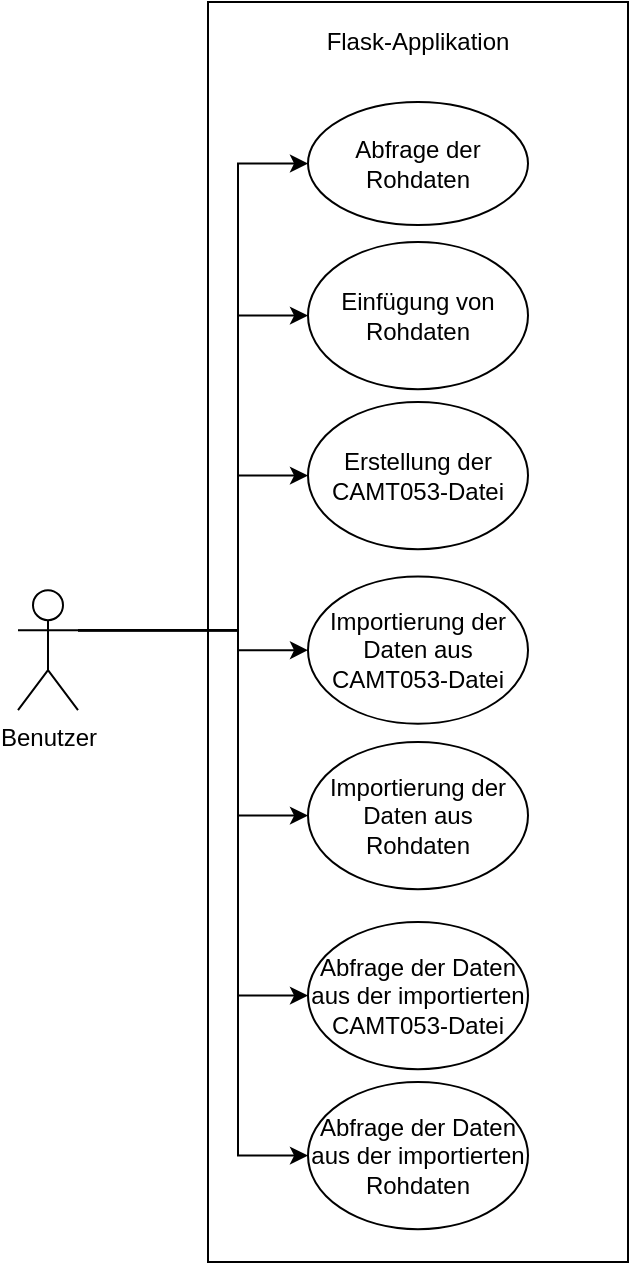 <mxfile version="21.2.9" type="github">
  <diagram id="lBMWa9uyf9dHduqDXFlB" name="Seite-1">
    <mxGraphModel dx="1436" dy="818" grid="1" gridSize="10" guides="1" tooltips="1" connect="1" arrows="1" fold="1" page="1" pageScale="1" pageWidth="827" pageHeight="1169" math="0" shadow="0">
      <root>
        <mxCell id="0" />
        <mxCell id="1" parent="0" />
        <mxCell id="_1GSaqV042yr8uf1ESIo-6" value="" style="whiteSpace=wrap;html=1;" parent="1" vertex="1">
          <mxGeometry x="285" y="60" width="210" height="630" as="geometry" />
        </mxCell>
        <mxCell id="G9xZjbPxHcBFBpDWq9VD-9" style="edgeStyle=orthogonalEdgeStyle;rounded=0;orthogonalLoop=1;jettySize=auto;html=1;exitX=1;exitY=0.333;exitDx=0;exitDy=0;exitPerimeter=0;entryX=0;entryY=0.5;entryDx=0;entryDy=0;" edge="1" parent="1" source="_1GSaqV042yr8uf1ESIo-1" target="_1GSaqV042yr8uf1ESIo-8">
          <mxGeometry relative="1" as="geometry">
            <Array as="points">
              <mxPoint x="300" y="374" />
              <mxPoint x="300" y="141" />
            </Array>
          </mxGeometry>
        </mxCell>
        <mxCell id="G9xZjbPxHcBFBpDWq9VD-10" style="edgeStyle=orthogonalEdgeStyle;rounded=0;orthogonalLoop=1;jettySize=auto;html=1;exitX=1;exitY=0.333;exitDx=0;exitDy=0;exitPerimeter=0;entryX=0;entryY=0.5;entryDx=0;entryDy=0;" edge="1" parent="1" source="_1GSaqV042yr8uf1ESIo-1" target="_1GSaqV042yr8uf1ESIo-9">
          <mxGeometry relative="1" as="geometry">
            <Array as="points">
              <mxPoint x="300" y="374" />
              <mxPoint x="300" y="217" />
            </Array>
          </mxGeometry>
        </mxCell>
        <mxCell id="G9xZjbPxHcBFBpDWq9VD-11" style="edgeStyle=orthogonalEdgeStyle;rounded=0;orthogonalLoop=1;jettySize=auto;html=1;exitX=1;exitY=0.333;exitDx=0;exitDy=0;exitPerimeter=0;entryX=0;entryY=0.5;entryDx=0;entryDy=0;" edge="1" parent="1" source="_1GSaqV042yr8uf1ESIo-1" target="_1GSaqV042yr8uf1ESIo-10">
          <mxGeometry relative="1" as="geometry">
            <Array as="points">
              <mxPoint x="300" y="374" />
              <mxPoint x="300" y="297" />
            </Array>
          </mxGeometry>
        </mxCell>
        <mxCell id="G9xZjbPxHcBFBpDWq9VD-13" style="edgeStyle=orthogonalEdgeStyle;rounded=0;orthogonalLoop=1;jettySize=auto;html=1;exitX=1;exitY=0.333;exitDx=0;exitDy=0;exitPerimeter=0;entryX=0;entryY=0.5;entryDx=0;entryDy=0;" edge="1" parent="1" source="_1GSaqV042yr8uf1ESIo-1" target="_1GSaqV042yr8uf1ESIo-12">
          <mxGeometry relative="1" as="geometry">
            <Array as="points">
              <mxPoint x="300" y="374" />
              <mxPoint x="300" y="467" />
            </Array>
          </mxGeometry>
        </mxCell>
        <mxCell id="G9xZjbPxHcBFBpDWq9VD-14" style="edgeStyle=orthogonalEdgeStyle;rounded=0;orthogonalLoop=1;jettySize=auto;html=1;exitX=1;exitY=0.333;exitDx=0;exitDy=0;exitPerimeter=0;entryX=0;entryY=0.5;entryDx=0;entryDy=0;" edge="1" parent="1" source="_1GSaqV042yr8uf1ESIo-1" target="_1GSaqV042yr8uf1ESIo-13">
          <mxGeometry relative="1" as="geometry">
            <Array as="points">
              <mxPoint x="300" y="374" />
              <mxPoint x="300" y="557" />
            </Array>
          </mxGeometry>
        </mxCell>
        <mxCell id="G9xZjbPxHcBFBpDWq9VD-15" style="edgeStyle=orthogonalEdgeStyle;rounded=0;orthogonalLoop=1;jettySize=auto;html=1;exitX=1;exitY=0.333;exitDx=0;exitDy=0;exitPerimeter=0;entryX=0;entryY=0.5;entryDx=0;entryDy=0;" edge="1" parent="1" source="_1GSaqV042yr8uf1ESIo-1" target="_1GSaqV042yr8uf1ESIo-14">
          <mxGeometry relative="1" as="geometry">
            <Array as="points">
              <mxPoint x="300" y="374" />
              <mxPoint x="300" y="637" />
            </Array>
          </mxGeometry>
        </mxCell>
        <mxCell id="G9xZjbPxHcBFBpDWq9VD-16" style="edgeStyle=orthogonalEdgeStyle;rounded=0;orthogonalLoop=1;jettySize=auto;html=1;exitX=1;exitY=0.333;exitDx=0;exitDy=0;exitPerimeter=0;entryX=0;entryY=0.5;entryDx=0;entryDy=0;" edge="1" parent="1" source="_1GSaqV042yr8uf1ESIo-1" target="_1GSaqV042yr8uf1ESIo-11">
          <mxGeometry relative="1" as="geometry">
            <Array as="points">
              <mxPoint x="300" y="374" />
              <mxPoint x="300" y="384" />
            </Array>
          </mxGeometry>
        </mxCell>
        <mxCell id="_1GSaqV042yr8uf1ESIo-1" value="Benutzer" style="shape=umlActor;verticalLabelPosition=bottom;verticalAlign=top;html=1;outlineConnect=0;" parent="1" vertex="1">
          <mxGeometry x="190" y="354.09" width="30" height="60" as="geometry" />
        </mxCell>
        <mxCell id="_1GSaqV042yr8uf1ESIo-7" value="Flask-Applikation" style="text;html=1;strokeColor=none;fillColor=none;align=center;verticalAlign=middle;whiteSpace=wrap;rounded=0;container=0;" parent="1" vertex="1">
          <mxGeometry x="325" y="60" width="130" height="40" as="geometry" />
        </mxCell>
        <mxCell id="_1GSaqV042yr8uf1ESIo-8" value="Abfrage der Rohdaten" style="ellipse;whiteSpace=wrap;html=1;aspect=fixed;" parent="1" vertex="1">
          <mxGeometry x="335" y="110" width="110" height="61.52" as="geometry" />
        </mxCell>
        <mxCell id="_1GSaqV042yr8uf1ESIo-9" value="Einfügung von Rohdaten" style="ellipse;whiteSpace=wrap;html=1;aspect=fixed;" parent="1" vertex="1">
          <mxGeometry x="335" y="180" width="110" height="73.62" as="geometry" />
        </mxCell>
        <mxCell id="_1GSaqV042yr8uf1ESIo-10" value="Erstellung der CAMT053-Datei" style="ellipse;whiteSpace=wrap;html=1;aspect=fixed;" parent="1" vertex="1">
          <mxGeometry x="335" y="260" width="110" height="73.62" as="geometry" />
        </mxCell>
        <mxCell id="_1GSaqV042yr8uf1ESIo-11" value="Importierung der Daten aus CAMT053-Datei" style="ellipse;whiteSpace=wrap;html=1;aspect=fixed;" parent="1" vertex="1">
          <mxGeometry x="335" y="347.28" width="110" height="73.62" as="geometry" />
        </mxCell>
        <mxCell id="_1GSaqV042yr8uf1ESIo-12" value="Importierung der Daten aus Rohdaten" style="ellipse;whiteSpace=wrap;html=1;aspect=fixed;" parent="1" vertex="1">
          <mxGeometry x="335" y="430" width="110" height="73.62" as="geometry" />
        </mxCell>
        <mxCell id="_1GSaqV042yr8uf1ESIo-13" value="Abfrage der Daten aus der importierten CAMT053-Datei" style="ellipse;whiteSpace=wrap;html=1;aspect=fixed;" parent="1" vertex="1">
          <mxGeometry x="335" y="520" width="110" height="73.62" as="geometry" />
        </mxCell>
        <mxCell id="_1GSaqV042yr8uf1ESIo-14" value="Abfrage der Daten aus der importierten Rohdaten" style="ellipse;whiteSpace=wrap;html=1;aspect=fixed;" parent="1" vertex="1">
          <mxGeometry x="335" y="600" width="110" height="73.62" as="geometry" />
        </mxCell>
      </root>
    </mxGraphModel>
  </diagram>
</mxfile>
